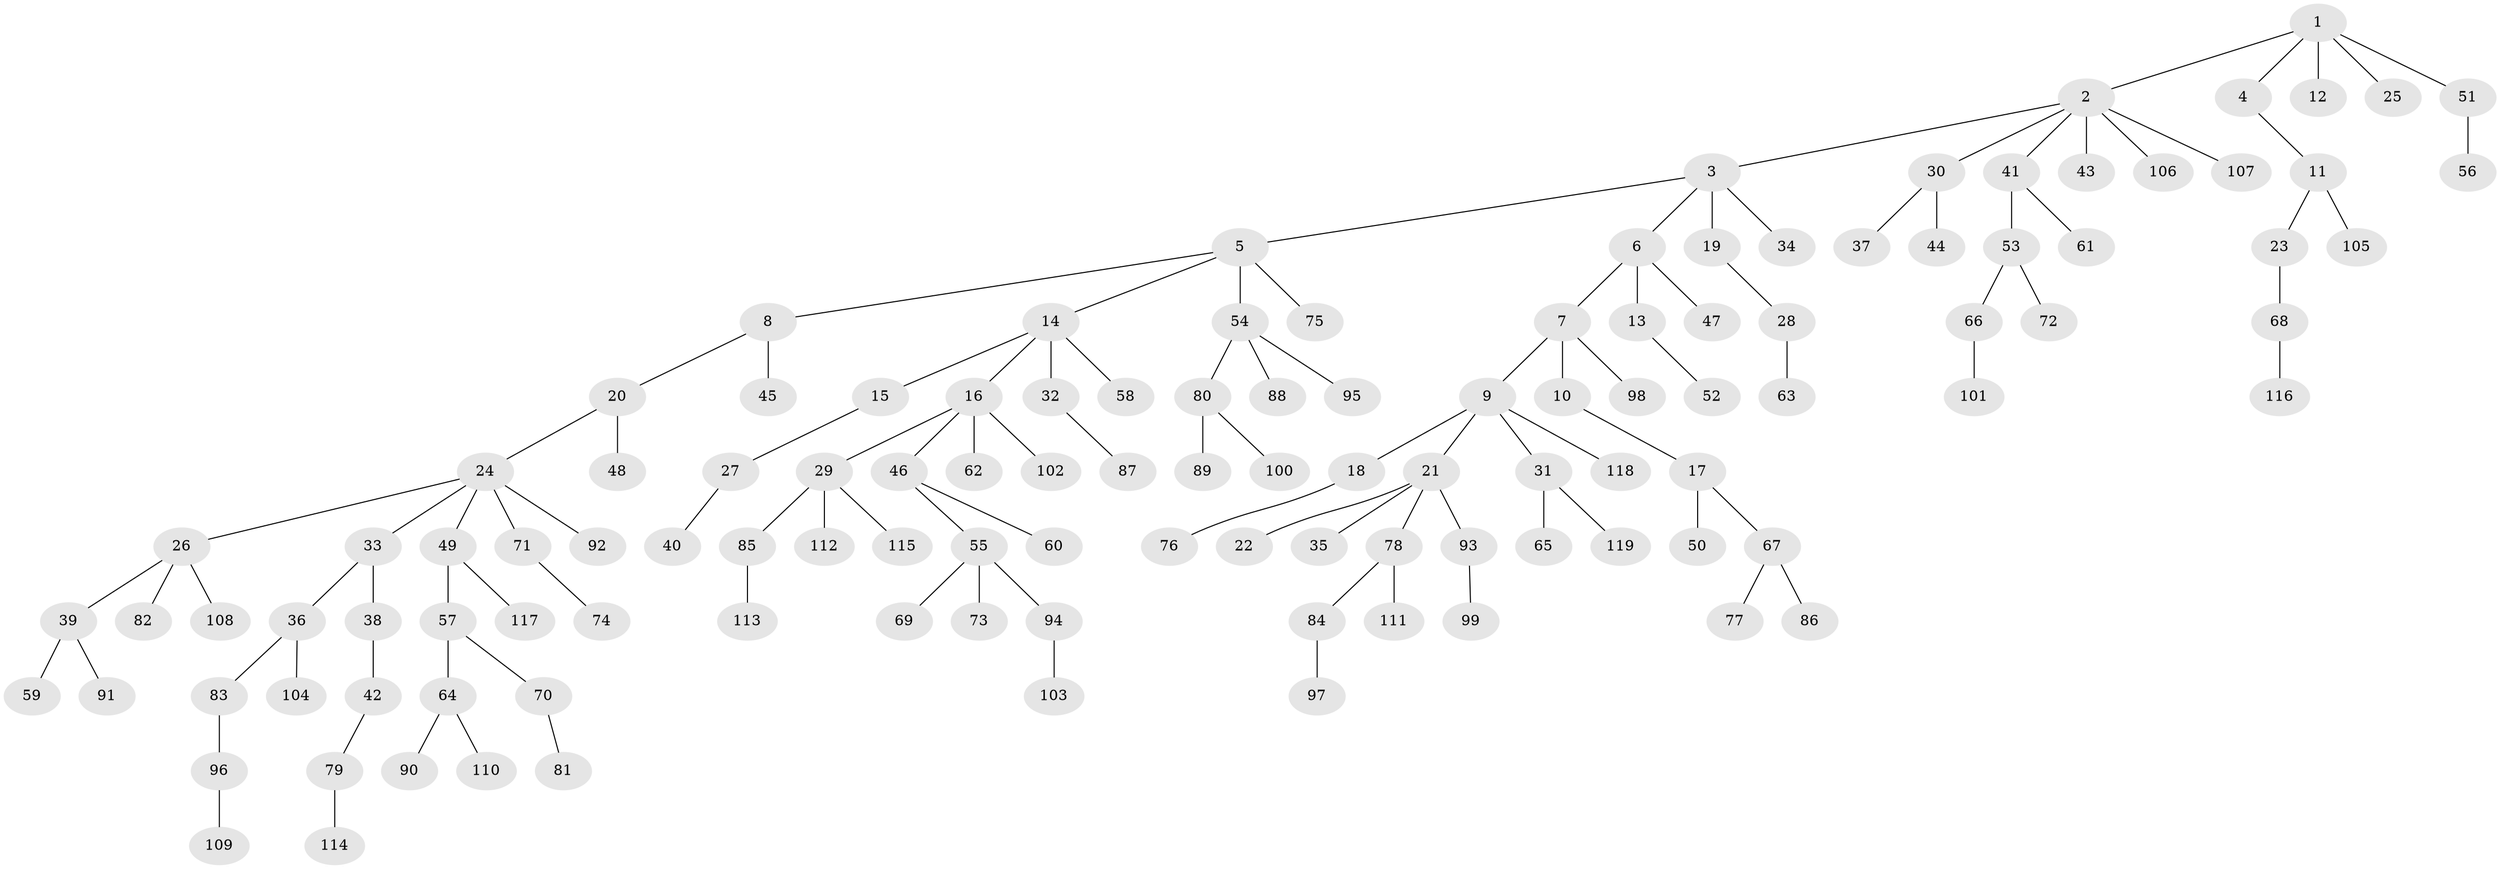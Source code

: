 // Generated by graph-tools (version 1.1) at 2025/36/03/09/25 02:36:34]
// undirected, 119 vertices, 118 edges
graph export_dot {
graph [start="1"]
  node [color=gray90,style=filled];
  1;
  2;
  3;
  4;
  5;
  6;
  7;
  8;
  9;
  10;
  11;
  12;
  13;
  14;
  15;
  16;
  17;
  18;
  19;
  20;
  21;
  22;
  23;
  24;
  25;
  26;
  27;
  28;
  29;
  30;
  31;
  32;
  33;
  34;
  35;
  36;
  37;
  38;
  39;
  40;
  41;
  42;
  43;
  44;
  45;
  46;
  47;
  48;
  49;
  50;
  51;
  52;
  53;
  54;
  55;
  56;
  57;
  58;
  59;
  60;
  61;
  62;
  63;
  64;
  65;
  66;
  67;
  68;
  69;
  70;
  71;
  72;
  73;
  74;
  75;
  76;
  77;
  78;
  79;
  80;
  81;
  82;
  83;
  84;
  85;
  86;
  87;
  88;
  89;
  90;
  91;
  92;
  93;
  94;
  95;
  96;
  97;
  98;
  99;
  100;
  101;
  102;
  103;
  104;
  105;
  106;
  107;
  108;
  109;
  110;
  111;
  112;
  113;
  114;
  115;
  116;
  117;
  118;
  119;
  1 -- 2;
  1 -- 4;
  1 -- 12;
  1 -- 25;
  1 -- 51;
  2 -- 3;
  2 -- 30;
  2 -- 41;
  2 -- 43;
  2 -- 106;
  2 -- 107;
  3 -- 5;
  3 -- 6;
  3 -- 19;
  3 -- 34;
  4 -- 11;
  5 -- 8;
  5 -- 14;
  5 -- 54;
  5 -- 75;
  6 -- 7;
  6 -- 13;
  6 -- 47;
  7 -- 9;
  7 -- 10;
  7 -- 98;
  8 -- 20;
  8 -- 45;
  9 -- 18;
  9 -- 21;
  9 -- 31;
  9 -- 118;
  10 -- 17;
  11 -- 23;
  11 -- 105;
  13 -- 52;
  14 -- 15;
  14 -- 16;
  14 -- 32;
  14 -- 58;
  15 -- 27;
  16 -- 29;
  16 -- 46;
  16 -- 62;
  16 -- 102;
  17 -- 50;
  17 -- 67;
  18 -- 76;
  19 -- 28;
  20 -- 24;
  20 -- 48;
  21 -- 22;
  21 -- 35;
  21 -- 78;
  21 -- 93;
  23 -- 68;
  24 -- 26;
  24 -- 33;
  24 -- 49;
  24 -- 71;
  24 -- 92;
  26 -- 39;
  26 -- 82;
  26 -- 108;
  27 -- 40;
  28 -- 63;
  29 -- 85;
  29 -- 112;
  29 -- 115;
  30 -- 37;
  30 -- 44;
  31 -- 65;
  31 -- 119;
  32 -- 87;
  33 -- 36;
  33 -- 38;
  36 -- 83;
  36 -- 104;
  38 -- 42;
  39 -- 59;
  39 -- 91;
  41 -- 53;
  41 -- 61;
  42 -- 79;
  46 -- 55;
  46 -- 60;
  49 -- 57;
  49 -- 117;
  51 -- 56;
  53 -- 66;
  53 -- 72;
  54 -- 80;
  54 -- 88;
  54 -- 95;
  55 -- 69;
  55 -- 73;
  55 -- 94;
  57 -- 64;
  57 -- 70;
  64 -- 90;
  64 -- 110;
  66 -- 101;
  67 -- 77;
  67 -- 86;
  68 -- 116;
  70 -- 81;
  71 -- 74;
  78 -- 84;
  78 -- 111;
  79 -- 114;
  80 -- 89;
  80 -- 100;
  83 -- 96;
  84 -- 97;
  85 -- 113;
  93 -- 99;
  94 -- 103;
  96 -- 109;
}
